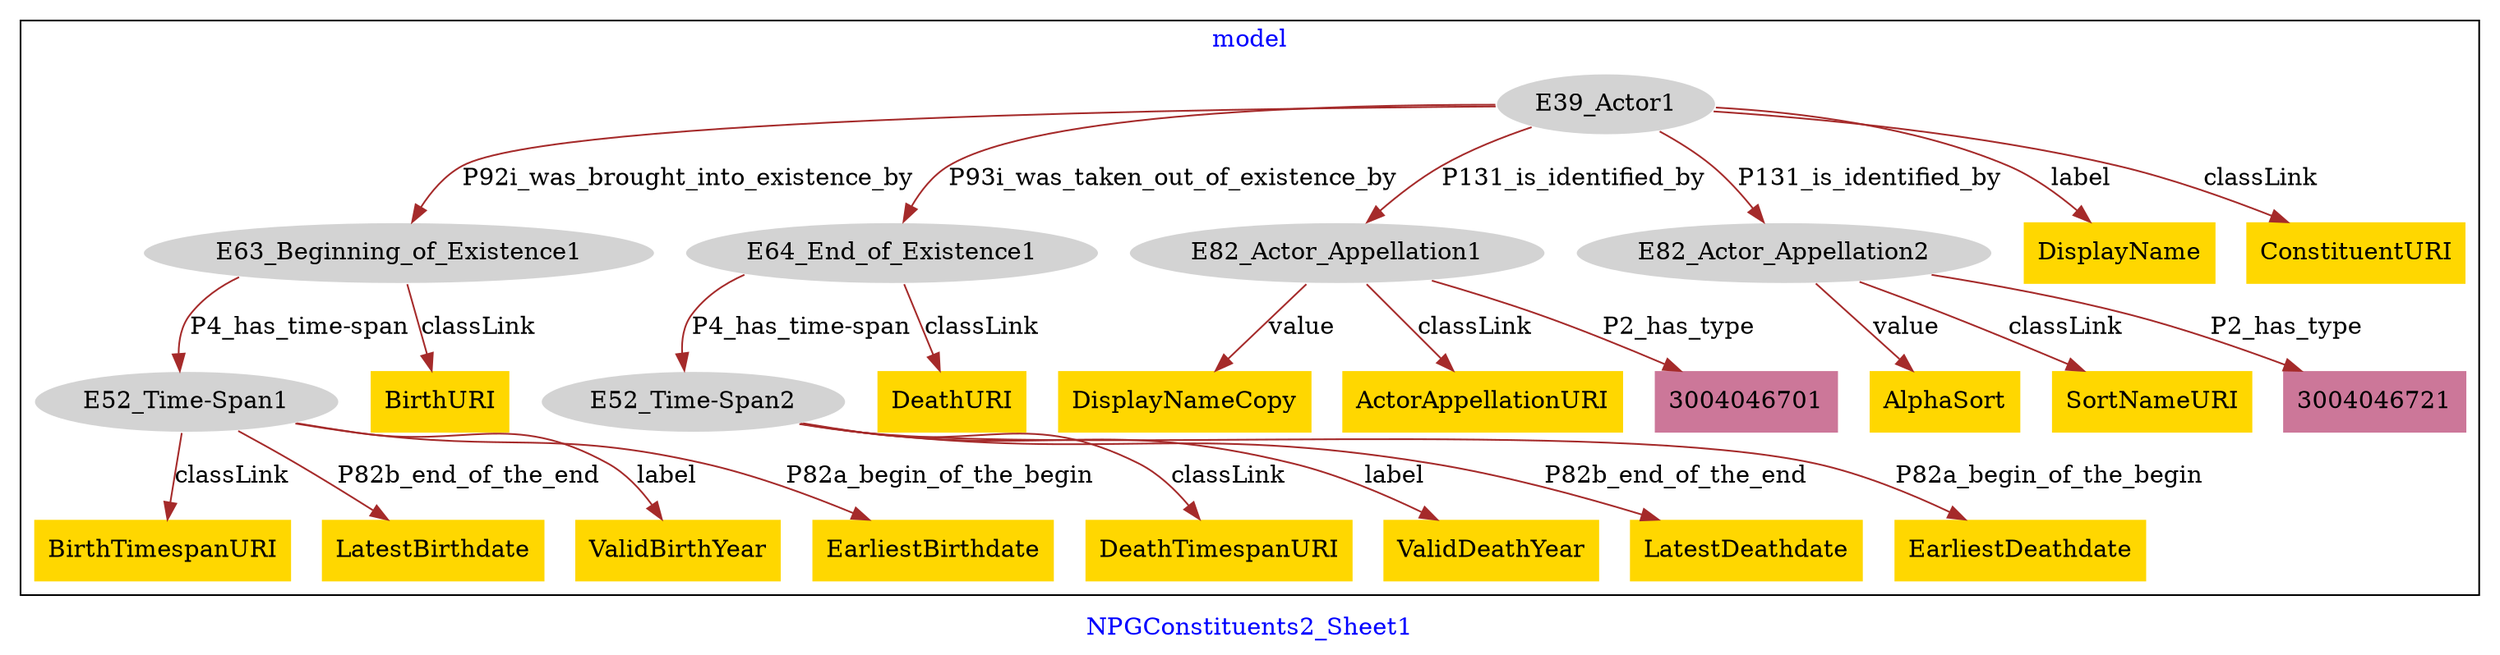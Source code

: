 digraph n0 {
fontcolor="blue"
remincross="true"
label="NPGConstituents2_Sheet1"
subgraph cluster {
label="model"
n2[style="filled",color="white",fillcolor="lightgray",label="E39_Actor1"];
n3[style="filled",color="white",fillcolor="lightgray",label="E63_Beginning_of_Existence1"];
n4[style="filled",color="white",fillcolor="lightgray",label="E64_End_of_Existence1"];
n5[style="filled",color="white",fillcolor="lightgray",label="E82_Actor_Appellation1"];
n6[style="filled",color="white",fillcolor="lightgray",label="E82_Actor_Appellation2"];
n7[style="filled",color="white",fillcolor="lightgray",label="E52_Time-Span1"];
n8[style="filled",color="white",fillcolor="lightgray",label="E52_Time-Span2"];
n9[shape="plaintext",style="filled",fillcolor="gold",label="DisplayName"];
n10[shape="plaintext",style="filled",fillcolor="gold",label="DeathTimespanURI"];
n11[shape="plaintext",style="filled",fillcolor="gold",label="DisplayNameCopy"];
n12[shape="plaintext",style="filled",fillcolor="gold",label="AlphaSort"];
n13[shape="plaintext",style="filled",fillcolor="gold",label="ValidDeathYear"];
n14[shape="plaintext",style="filled",fillcolor="gold",label="BirthTimespanURI"];
n15[shape="plaintext",style="filled",fillcolor="gold",label="LatestBirthdate"];
n16[shape="plaintext",style="filled",fillcolor="gold",label="BirthURI"];
n17[shape="plaintext",style="filled",fillcolor="gold",label="ValidBirthYear"];
n18[shape="plaintext",style="filled",fillcolor="gold",label="LatestDeathdate"];
n19[shape="plaintext",style="filled",fillcolor="gold",label="ActorAppellationURI"];
n20[shape="plaintext",style="filled",fillcolor="gold",label="EarliestBirthdate"];
n21[shape="plaintext",style="filled",fillcolor="gold",label="ConstituentURI"];
n22[shape="plaintext",style="filled",fillcolor="gold",label="DeathURI"];
n23[shape="plaintext",style="filled",fillcolor="gold",label="SortNameURI"];
n24[shape="plaintext",style="filled",fillcolor="gold",label="EarliestDeathdate"];
n25[shape="plaintext",style="filled",fillcolor="#CC7799",label="3004046701"];
n26[shape="plaintext",style="filled",fillcolor="#CC7799",label="3004046721"];
}
n2 -> n3[color="brown",fontcolor="black",label="P92i_was_brought_into_existence_by"]
n2 -> n4[color="brown",fontcolor="black",label="P93i_was_taken_out_of_existence_by"]
n2 -> n5[color="brown",fontcolor="black",label="P131_is_identified_by"]
n2 -> n6[color="brown",fontcolor="black",label="P131_is_identified_by"]
n3 -> n7[color="brown",fontcolor="black",label="P4_has_time-span"]
n4 -> n8[color="brown",fontcolor="black",label="P4_has_time-span"]
n2 -> n9[color="brown",fontcolor="black",label="label"]
n8 -> n10[color="brown",fontcolor="black",label="classLink"]
n5 -> n11[color="brown",fontcolor="black",label="value"]
n6 -> n12[color="brown",fontcolor="black",label="value"]
n8 -> n13[color="brown",fontcolor="black",label="label"]
n7 -> n14[color="brown",fontcolor="black",label="classLink"]
n7 -> n15[color="brown",fontcolor="black",label="P82b_end_of_the_end"]
n3 -> n16[color="brown",fontcolor="black",label="classLink"]
n7 -> n17[color="brown",fontcolor="black",label="label"]
n8 -> n18[color="brown",fontcolor="black",label="P82b_end_of_the_end"]
n5 -> n19[color="brown",fontcolor="black",label="classLink"]
n7 -> n20[color="brown",fontcolor="black",label="P82a_begin_of_the_begin"]
n2 -> n21[color="brown",fontcolor="black",label="classLink"]
n4 -> n22[color="brown",fontcolor="black",label="classLink"]
n6 -> n23[color="brown",fontcolor="black",label="classLink"]
n8 -> n24[color="brown",fontcolor="black",label="P82a_begin_of_the_begin"]
n5 -> n25[color="brown",fontcolor="black",label="P2_has_type"]
n6 -> n26[color="brown",fontcolor="black",label="P2_has_type"]
}
